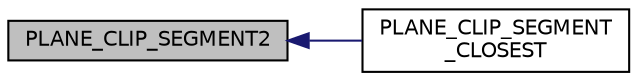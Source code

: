 digraph "PLANE_CLIP_SEGMENT2"
{
  edge [fontname="Helvetica",fontsize="10",labelfontname="Helvetica",labelfontsize="10"];
  node [fontname="Helvetica",fontsize="10",shape=record];
  rankdir="LR";
  Node1 [label="PLANE_CLIP_SEGMENT2",height=0.2,width=0.4,color="black", fillcolor="grey75", style="filled", fontcolor="black"];
  Node1 -> Node2 [dir="back",color="midnightblue",fontsize="10",style="solid",fontname="Helvetica"];
  Node2 [label="PLANE_CLIP_SEGMENT\l_CLOSEST",height=0.2,width=0.4,color="black", fillcolor="white", style="filled",URL="$gim__basic__geometry__operations_8h.html#a43c5e116fb5e9caa159d3fd3d32eace7",tooltip="Confirms if the plane intersect the edge or not. "];
}
